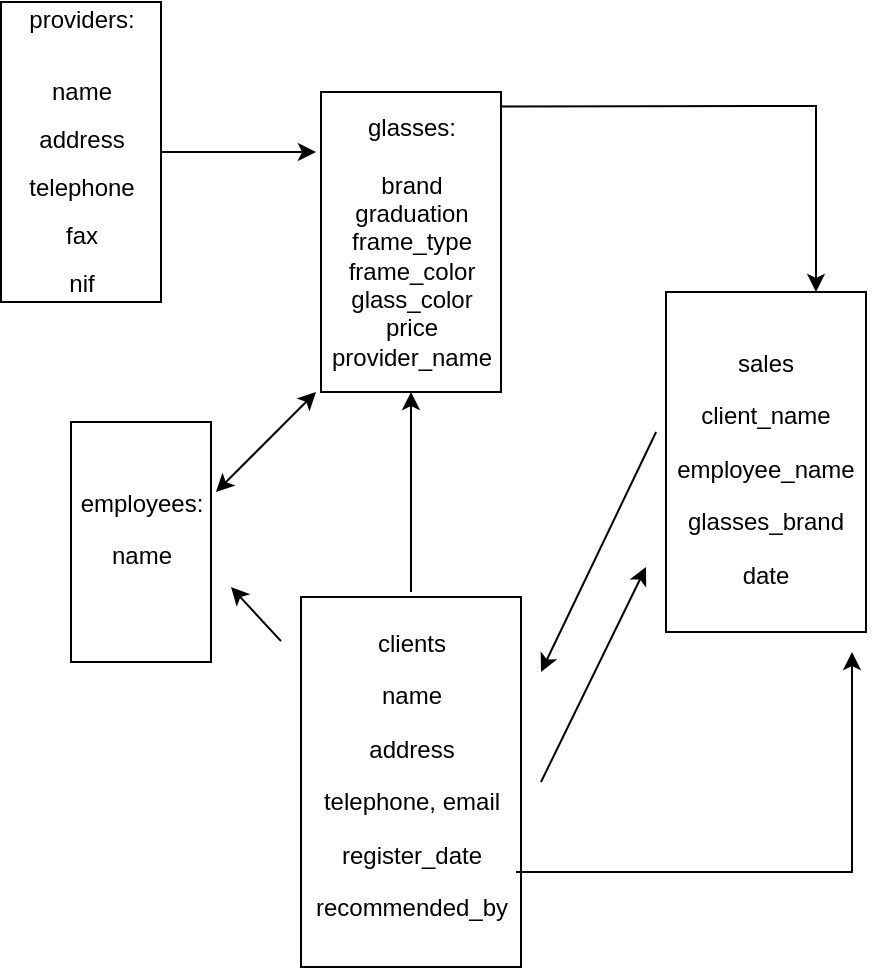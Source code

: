 <mxfile version="27.0.1">
  <diagram name="Página-1" id="UxmKPiRrAgPIFYmM5xPz">
    <mxGraphModel dx="1034" dy="570" grid="1" gridSize="10" guides="1" tooltips="1" connect="1" arrows="1" fold="1" page="1" pageScale="1" pageWidth="827" pageHeight="1169" math="0" shadow="0">
      <root>
        <mxCell id="0" />
        <mxCell id="1" parent="0" />
        <mxCell id="8kQV3mnOb-ZVvY2i_foA-1" value="" style="rounded=0;whiteSpace=wrap;html=1;rotation=-90;" vertex="1" parent="1">
          <mxGeometry x="137.5" y="120" width="150" height="80" as="geometry" />
        </mxCell>
        <mxCell id="8kQV3mnOb-ZVvY2i_foA-2" value="" style="rounded=0;whiteSpace=wrap;html=1;rotation=-90;" vertex="1" parent="1">
          <mxGeometry x="285" y="420" width="185" height="110" as="geometry" />
        </mxCell>
        <mxCell id="8kQV3mnOb-ZVvY2i_foA-3" value="" style="rounded=0;whiteSpace=wrap;html=1;rotation=90;" vertex="1" parent="1">
          <mxGeometry x="302.5" y="160" width="150" height="90" as="geometry" />
        </mxCell>
        <mxCell id="8kQV3mnOb-ZVvY2i_foA-4" value="" style="rounded=0;whiteSpace=wrap;html=1;rotation=-90;" vertex="1" parent="1">
          <mxGeometry x="182.5" y="320" width="120" height="70" as="geometry" />
        </mxCell>
        <mxCell id="8kQV3mnOb-ZVvY2i_foA-7" value="&lt;span style=&quot;background-color: light-dark(#ffffff, var(--ge-dark-color, #121212));&quot;&gt;&lt;font style=&quot;color: light-dark(rgb(0, 0, 0), rgb(204, 255, 255));&quot;&gt;&lt;span&gt;glasses:&lt;/span&gt;&lt;br&gt;&lt;br&gt;&lt;span&gt;brand&lt;/span&gt;&lt;/font&gt;&lt;/span&gt;&lt;div&gt;&lt;span style=&quot;background-color: light-dark(#ffffff, var(--ge-dark-color, #121212));&quot;&gt;&lt;font style=&quot;color: light-dark(rgb(0, 0, 0), rgb(204, 255, 255));&quot;&gt;graduation&lt;/font&gt;&lt;/span&gt;&lt;/div&gt;&lt;div&gt;&lt;span style=&quot;background-color: light-dark(#ffffff, var(--ge-dark-color, #121212));&quot;&gt;&lt;font style=&quot;color: light-dark(rgb(0, 0, 0), rgb(204, 255, 255));&quot;&gt;frame_type&lt;br&gt;frame_color&lt;/font&gt;&lt;/span&gt;&lt;/div&gt;&lt;div&gt;&lt;span style=&quot;background-color: light-dark(#ffffff, var(--ge-dark-color, #121212));&quot;&gt;&lt;font style=&quot;color: light-dark(rgb(0, 0, 0), rgb(204, 255, 255));&quot;&gt;glass_color&lt;br&gt;price&lt;/font&gt;&lt;/span&gt;&lt;/div&gt;&lt;div&gt;&lt;span style=&quot;background-color: light-dark(#ffffff, var(--ge-dark-color, #121212));&quot;&gt;&lt;font style=&quot;color: light-dark(rgb(0, 0, 0), rgb(204, 255, 255));&quot;&gt;provider_name&lt;/font&gt;&lt;/span&gt;&lt;/div&gt;" style="text;align=center;html=1;verticalAlign=middle;whiteSpace=wrap;rounded=0;" vertex="1" parent="1">
          <mxGeometry x="347.5" y="190" width="60" height="30" as="geometry" />
        </mxCell>
        <mxCell id="8kQV3mnOb-ZVvY2i_foA-9" value="&lt;div style=&quot;line-height: 100%;&quot;&gt;providers:&lt;br&gt;&lt;br&gt;&lt;p data-pm-slice=&quot;1 1 []&quot;&gt;name&lt;/p&gt;&lt;p&gt;address&lt;/p&gt;&lt;p&gt;telephone&lt;/p&gt;&lt;p&gt;fax&lt;/p&gt;&lt;p&gt;&lt;span style=&quot;background-color: transparent; color: light-dark(rgb(0, 0, 0), rgb(255, 255, 255));&quot;&gt;nif&lt;/span&gt;&lt;/p&gt;&lt;/div&gt;" style="text;strokeColor=none;align=center;fillColor=none;html=1;verticalAlign=middle;whiteSpace=wrap;rounded=0;" vertex="1" parent="1">
          <mxGeometry x="182.5" y="150" width="60" height="30" as="geometry" />
        </mxCell>
        <mxCell id="8kQV3mnOb-ZVvY2i_foA-10" value="&lt;p data-pm-slice=&quot;1 1 []&quot;&gt;employees:&lt;/p&gt;&lt;p&gt;&lt;/p&gt;&lt;p&gt;name&lt;/p&gt;" style="text;whiteSpace=wrap;html=1;align=center;" vertex="1" parent="1">
          <mxGeometry x="197.5" y="310" width="90" height="90" as="geometry" />
        </mxCell>
        <mxCell id="8kQV3mnOb-ZVvY2i_foA-11" value="&lt;p data-pm-slice=&quot;1 1 []&quot;&gt;clients&lt;/p&gt;&lt;p&gt;&lt;/p&gt;&lt;p&gt;name&lt;/p&gt;&lt;p&gt;address&lt;/p&gt;&lt;p&gt;telephone, email&lt;/p&gt;&lt;p&gt;register_date&lt;/p&gt;&lt;p&gt;recommended_by&lt;/p&gt;" style="text;whiteSpace=wrap;html=1;align=center;" vertex="1" parent="1">
          <mxGeometry x="312.5" y="380" width="130" height="190" as="geometry" />
        </mxCell>
        <mxCell id="8kQV3mnOb-ZVvY2i_foA-12" value="" style="rounded=0;whiteSpace=wrap;html=1;rotation=-90;" vertex="1" parent="1">
          <mxGeometry x="470" y="265" width="170" height="100" as="geometry" />
        </mxCell>
        <mxCell id="8kQV3mnOb-ZVvY2i_foA-13" value="&lt;p data-pm-slice=&quot;1 1 []&quot;&gt;sales&lt;/p&gt;&lt;p&gt;&lt;/p&gt;&lt;p&gt;client_name&lt;/p&gt;&lt;p&gt;employee_name&lt;/p&gt;&lt;p&gt;glasses_brand&lt;/p&gt;&lt;p&gt;date&lt;/p&gt;" style="text;whiteSpace=wrap;html=1;align=center;" vertex="1" parent="1">
          <mxGeometry x="495" y="240" width="120" height="170" as="geometry" />
        </mxCell>
        <mxCell id="8kQV3mnOb-ZVvY2i_foA-14" value="" style="endArrow=classic;html=1;rounded=0;exitX=0.5;exitY=1;exitDx=0;exitDy=0;" edge="1" parent="1" source="8kQV3mnOb-ZVvY2i_foA-1">
          <mxGeometry width="50" height="50" relative="1" as="geometry">
            <mxPoint x="270" y="200" as="sourcePoint" />
            <mxPoint x="330" y="160" as="targetPoint" />
          </mxGeometry>
        </mxCell>
        <mxCell id="8kQV3mnOb-ZVvY2i_foA-16" value="" style="endArrow=classic;html=1;rounded=0;exitX=0.048;exitY=0.006;exitDx=0;exitDy=0;exitPerimeter=0;entryX=1;entryY=0.75;entryDx=0;entryDy=0;" edge="1" parent="1" source="8kQV3mnOb-ZVvY2i_foA-3" target="8kQV3mnOb-ZVvY2i_foA-12">
          <mxGeometry width="50" height="50" relative="1" as="geometry">
            <mxPoint x="442.5" y="185" as="sourcePoint" />
            <mxPoint x="630" y="135" as="targetPoint" />
            <Array as="points">
              <mxPoint x="580" y="137" />
            </Array>
          </mxGeometry>
        </mxCell>
        <mxCell id="8kQV3mnOb-ZVvY2i_foA-17" value="" style="endArrow=classic;html=1;rounded=0;" edge="1" parent="1">
          <mxGeometry width="50" height="50" relative="1" as="geometry">
            <mxPoint x="430" y="520" as="sourcePoint" />
            <mxPoint x="598" y="410" as="targetPoint" />
            <Array as="points">
              <mxPoint x="598" y="520" />
            </Array>
          </mxGeometry>
        </mxCell>
        <mxCell id="8kQV3mnOb-ZVvY2i_foA-20" value="" style="endArrow=classic;startArrow=classic;html=1;rounded=0;" edge="1" parent="1">
          <mxGeometry width="50" height="50" relative="1" as="geometry">
            <mxPoint x="280" y="330" as="sourcePoint" />
            <mxPoint x="330" y="280" as="targetPoint" />
          </mxGeometry>
        </mxCell>
        <mxCell id="8kQV3mnOb-ZVvY2i_foA-21" value="" style="endArrow=classic;html=1;rounded=0;exitX=0.5;exitY=0;exitDx=0;exitDy=0;entryX=1;entryY=0.5;entryDx=0;entryDy=0;" edge="1" parent="1" source="8kQV3mnOb-ZVvY2i_foA-11" target="8kQV3mnOb-ZVvY2i_foA-3">
          <mxGeometry width="50" height="50" relative="1" as="geometry">
            <mxPoint x="340" y="320" as="sourcePoint" />
            <mxPoint x="407.5" y="350" as="targetPoint" />
          </mxGeometry>
        </mxCell>
        <mxCell id="8kQV3mnOb-ZVvY2i_foA-22" value="" style="endArrow=classic;html=1;rounded=0;entryX=0.972;entryY=0.196;entryDx=0;entryDy=0;entryPerimeter=0;exitX=0.042;exitY=0.353;exitDx=0;exitDy=0;exitPerimeter=0;" edge="1" parent="1" source="8kQV3mnOb-ZVvY2i_foA-13">
          <mxGeometry width="50" height="50" relative="1" as="geometry">
            <mxPoint x="498.64" y="327.76" as="sourcePoint" />
            <mxPoint x="442.5" y="420" as="targetPoint" />
          </mxGeometry>
        </mxCell>
        <mxCell id="8kQV3mnOb-ZVvY2i_foA-23" value="" style="endArrow=classic;html=1;rounded=0;entryX=1;entryY=0.75;entryDx=0;entryDy=0;" edge="1" parent="1" source="8kQV3mnOb-ZVvY2i_foA-11" target="8kQV3mnOb-ZVvY2i_foA-10">
          <mxGeometry width="50" height="50" relative="1" as="geometry">
            <mxPoint x="242.5" y="500" as="sourcePoint" />
            <mxPoint x="292.5" y="450" as="targetPoint" />
          </mxGeometry>
        </mxCell>
        <mxCell id="8kQV3mnOb-ZVvY2i_foA-24" value="" style="endArrow=classic;html=1;rounded=0;exitX=1;exitY=0.5;exitDx=0;exitDy=0;entryX=0;entryY=0.75;entryDx=0;entryDy=0;" edge="1" parent="1" source="8kQV3mnOb-ZVvY2i_foA-11" target="8kQV3mnOb-ZVvY2i_foA-13">
          <mxGeometry width="50" height="50" relative="1" as="geometry">
            <mxPoint x="469" y="500" as="sourcePoint" />
            <mxPoint x="469" y="400" as="targetPoint" />
          </mxGeometry>
        </mxCell>
      </root>
    </mxGraphModel>
  </diagram>
</mxfile>
